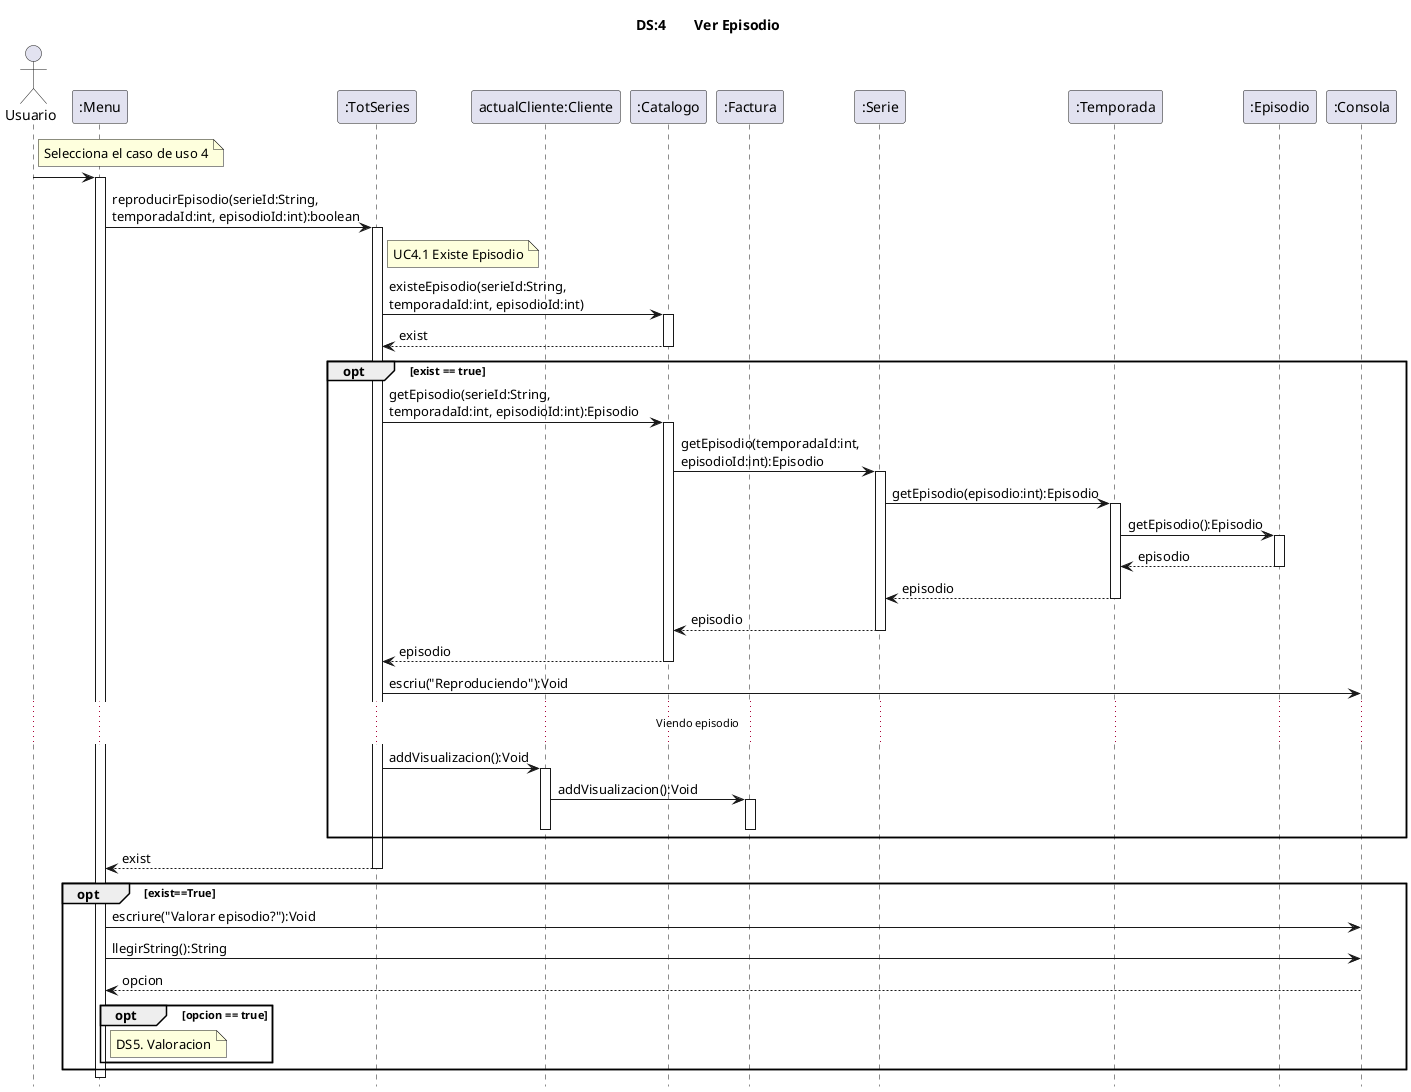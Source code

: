 
@startuml
title	DS:4	Ver Episodio
hide	footbox

actor	Usuario
participant ":Menu" as Menu

participant ":TotSeries" as TotSeries
participant "actualCliente:Cliente" as cliente

participant ":Catalogo" as Catalogo
participant ":Factura" as factura
participant ":Serie" as Serie
participant ":Temporada" as Temporada
participant ":Episodio" as Episodio
participant ":Consola" as Consola



note right Usuario
            Selecciona el caso de uso 4
        end note
Usuario -> Menu
activate Menu
Menu -> TotSeries:reproducirEpisodio(serieId:String, \ntemporadaId:int, episodioId:int):boolean
activate TotSeries

note right TotSeries
            UC4.1 Existe Episodio
        end note

TotSeries -> Catalogo: existeEpisodio(serieId:String, \ntemporadaId:int, episodioId:int)
activate Catalogo
Catalogo --> TotSeries:exist
deactivate Catalogo
'
opt exist == true
    TotSeries -> Catalogo:getEpisodio(serieId:String, \ntemporadaId:int, episodioId:int):Episodio
    activate Catalogo
    Catalogo -> Serie:getEpisodio(temporadaId:int, \nepisodioId:int):Episodio
    activate Serie
    Serie -> Temporada:getEpisodio(episodio:int):Episodio
    activate Temporada
    Temporada->Episodio:getEpisodio():Episodio
    activate Episodio
    Episodio-->Temporada:episodio
    deactivate Episodio
    Temporada-->Serie:episodio
    deactivate Temporada
    Serie --> Catalogo:episodio
    deactivate Serie
    Catalogo --> TotSeries:episodio
    deactivate Catalogo
    TotSeries -> Consola : escriu("Reproduciendo"):Void
    ... Viendo episodio ...
    TotSeries->cliente:addVisualizacion():Void
    activate cliente
    cliente->factura:addVisualizacion():Void
    activate factura
    deactivate factura
    deactivate cliente
end opt
    TotSeries --> Menu : exist
    deactivate TotSeries
    opt exist==True
        Menu->Consola:escriure("Valorar episodio?"):Void
        Menu -> Consola:llegirString():String
        Consola --> Menu:opcion

        opt opcion == true
            note right Menu
            DS5. Valoracion
            end note
         end opt
     end opt
deactivate TotSeries
@enduml
